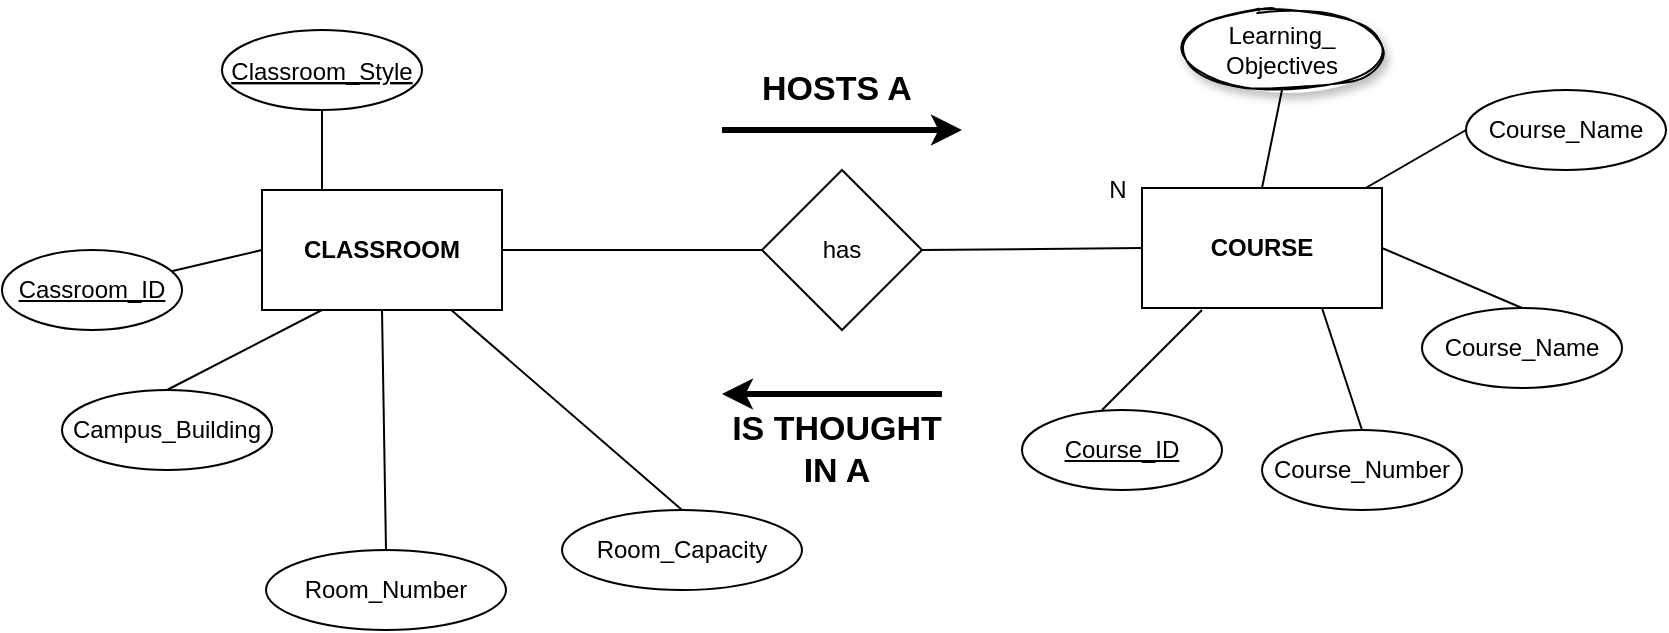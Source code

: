 <mxfile version="14.0.1" type="github">
  <diagram id="FDvBxADv8N06hc_olc51" name="Page-1">
    <mxGraphModel dx="1038" dy="491" grid="1" gridSize="10" guides="1" tooltips="1" connect="1" arrows="1" fold="1" page="1" pageScale="1" pageWidth="850" pageHeight="1100" math="0" shadow="0">
      <root>
        <mxCell id="0" />
        <mxCell id="1" parent="0" />
        <mxCell id="1JErVeD1ttZ6OdPishEA-1" value="CLASSROOM" style="rounded=0;whiteSpace=wrap;html=1;fontStyle=1" parent="1" vertex="1">
          <mxGeometry x="148" y="310" width="120" height="60" as="geometry" />
        </mxCell>
        <mxCell id="1JErVeD1ttZ6OdPishEA-2" value="COURSE" style="rounded=0;whiteSpace=wrap;html=1;fontStyle=1" parent="1" vertex="1">
          <mxGeometry x="588" y="309" width="120" height="60" as="geometry" />
        </mxCell>
        <mxCell id="1JErVeD1ttZ6OdPishEA-3" value="&lt;u&gt;Cassroom_ID&lt;/u&gt;" style="ellipse;whiteSpace=wrap;html=1;" parent="1" vertex="1">
          <mxGeometry x="18" y="340" width="90" height="40" as="geometry" />
        </mxCell>
        <mxCell id="1JErVeD1ttZ6OdPishEA-4" value="" style="endArrow=none;html=1;" parent="1" source="1JErVeD1ttZ6OdPishEA-3" edge="1">
          <mxGeometry width="50" height="50" relative="1" as="geometry">
            <mxPoint x="98" y="390" as="sourcePoint" />
            <mxPoint x="148" y="340" as="targetPoint" />
          </mxGeometry>
        </mxCell>
        <mxCell id="M33G9GwXgaiTnWeXT5Mb-1" value="Campus_Building" style="ellipse;whiteSpace=wrap;html=1;" parent="1" vertex="1">
          <mxGeometry x="48" y="410" width="105" height="40" as="geometry" />
        </mxCell>
        <mxCell id="M33G9GwXgaiTnWeXT5Mb-2" value="" style="endArrow=none;html=1;exitX=0.5;exitY=0;exitDx=0;exitDy=0;entryX=0.25;entryY=1;entryDx=0;entryDy=0;" parent="1" source="M33G9GwXgaiTnWeXT5Mb-1" target="1JErVeD1ttZ6OdPishEA-1" edge="1">
          <mxGeometry width="50" height="50" relative="1" as="geometry">
            <mxPoint x="92.8" y="410.18" as="sourcePoint" />
            <mxPoint x="158" y="350" as="targetPoint" />
          </mxGeometry>
        </mxCell>
        <mxCell id="M33G9GwXgaiTnWeXT5Mb-3" value="Room_Number" style="ellipse;whiteSpace=wrap;html=1;" parent="1" vertex="1">
          <mxGeometry x="150" y="490" width="120" height="40" as="geometry" />
        </mxCell>
        <mxCell id="M33G9GwXgaiTnWeXT5Mb-4" value="Room_Capacity" style="ellipse;whiteSpace=wrap;html=1;" parent="1" vertex="1">
          <mxGeometry x="298" y="470" width="120" height="40" as="geometry" />
        </mxCell>
        <mxCell id="M33G9GwXgaiTnWeXT5Mb-6" value="Classroom_Style" style="ellipse;align=center;fontStyle=4;sketch=0;shadow=0;" parent="1" vertex="1">
          <mxGeometry x="128" y="230" width="100" height="40" as="geometry" />
        </mxCell>
        <mxCell id="M33G9GwXgaiTnWeXT5Mb-7" value="" style="endArrow=none;html=1;exitX=0.25;exitY=0;exitDx=0;exitDy=0;" parent="1" source="1JErVeD1ttZ6OdPishEA-1" target="M33G9GwXgaiTnWeXT5Mb-6" edge="1">
          <mxGeometry width="50" height="50" relative="1" as="geometry">
            <mxPoint x="68" y="350" as="sourcePoint" />
            <mxPoint x="118" y="300" as="targetPoint" />
          </mxGeometry>
        </mxCell>
        <mxCell id="M33G9GwXgaiTnWeXT5Mb-8" value="" style="endArrow=none;html=1;entryX=0.5;entryY=0;entryDx=0;entryDy=0;" parent="1" source="1JErVeD1ttZ6OdPishEA-1" target="M33G9GwXgaiTnWeXT5Mb-4" edge="1">
          <mxGeometry width="50" height="50" relative="1" as="geometry">
            <mxPoint x="268" y="370" as="sourcePoint" />
            <mxPoint x="318" y="320" as="targetPoint" />
          </mxGeometry>
        </mxCell>
        <mxCell id="M33G9GwXgaiTnWeXT5Mb-9" value="" style="endArrow=none;html=1;entryX=0.5;entryY=0;entryDx=0;entryDy=0;exitX=0.5;exitY=1;exitDx=0;exitDy=0;" parent="1" source="1JErVeD1ttZ6OdPishEA-1" target="M33G9GwXgaiTnWeXT5Mb-3" edge="1">
          <mxGeometry width="50" height="50" relative="1" as="geometry">
            <mxPoint x="-42" y="360" as="sourcePoint" />
            <mxPoint x="8" y="310" as="targetPoint" />
          </mxGeometry>
        </mxCell>
        <mxCell id="M1ChuYbSMDmC6COE1VBh-1" value="has" style="rhombus;whiteSpace=wrap;html=1;" vertex="1" parent="1">
          <mxGeometry x="398" y="300" width="80" height="80" as="geometry" />
        </mxCell>
        <mxCell id="M1ChuYbSMDmC6COE1VBh-2" value="" style="endArrow=none;html=1;entryX=0;entryY=0.5;entryDx=0;entryDy=0;exitX=1;exitY=0.5;exitDx=0;exitDy=0;" edge="1" parent="1" source="1JErVeD1ttZ6OdPishEA-1" target="M1ChuYbSMDmC6COE1VBh-1">
          <mxGeometry width="50" height="50" relative="1" as="geometry">
            <mxPoint x="308" y="380" as="sourcePoint" />
            <mxPoint x="358" y="330" as="targetPoint" />
          </mxGeometry>
        </mxCell>
        <mxCell id="M1ChuYbSMDmC6COE1VBh-3" value="" style="endArrow=none;html=1;entryX=0;entryY=0.5;entryDx=0;entryDy=0;exitX=1;exitY=0.5;exitDx=0;exitDy=0;" edge="1" parent="1" source="M1ChuYbSMDmC6COE1VBh-1" target="1JErVeD1ttZ6OdPishEA-2">
          <mxGeometry width="50" height="50" relative="1" as="geometry">
            <mxPoint x="578" y="370" as="sourcePoint" />
            <mxPoint x="628" y="320" as="targetPoint" />
          </mxGeometry>
        </mxCell>
        <mxCell id="M1ChuYbSMDmC6COE1VBh-4" value="" style="endArrow=classic;html=1;strokeWidth=3;" edge="1" parent="1">
          <mxGeometry width="50" height="50" relative="1" as="geometry">
            <mxPoint x="378" y="280" as="sourcePoint" />
            <mxPoint x="498" y="280" as="targetPoint" />
          </mxGeometry>
        </mxCell>
        <mxCell id="M1ChuYbSMDmC6COE1VBh-5" value="HOSTS A" style="text;html=1;strokeColor=none;fillColor=none;align=center;verticalAlign=middle;whiteSpace=wrap;rounded=0;fontStyle=1;fontSize=17;" vertex="1" parent="1">
          <mxGeometry x="393" y="250" width="85" height="20" as="geometry" />
        </mxCell>
        <mxCell id="M1ChuYbSMDmC6COE1VBh-6" value="" style="endArrow=classic;html=1;strokeWidth=3;" edge="1" parent="1">
          <mxGeometry width="50" height="50" relative="1" as="geometry">
            <mxPoint x="488" y="412" as="sourcePoint" />
            <mxPoint x="378" y="412" as="targetPoint" />
          </mxGeometry>
        </mxCell>
        <mxCell id="M1ChuYbSMDmC6COE1VBh-7" value="IS THOUGHT &lt;br&gt;IN A" style="text;html=1;strokeColor=none;fillColor=none;align=center;verticalAlign=middle;whiteSpace=wrap;rounded=0;fontStyle=1;fontSize=17;" vertex="1" parent="1">
          <mxGeometry x="363" y="430" width="145" height="20" as="geometry" />
        </mxCell>
        <mxCell id="M1ChuYbSMDmC6COE1VBh-8" value="Course_Number" style="ellipse;whiteSpace=wrap;html=1;align=center;fontSize=12;" vertex="1" parent="1">
          <mxGeometry x="648" y="430" width="100" height="40" as="geometry" />
        </mxCell>
        <mxCell id="M1ChuYbSMDmC6COE1VBh-9" value="Course_ID" style="ellipse;whiteSpace=wrap;html=1;align=center;fontStyle=4;fontSize=12;" vertex="1" parent="1">
          <mxGeometry x="528" y="420" width="100" height="40" as="geometry" />
        </mxCell>
        <mxCell id="M1ChuYbSMDmC6COE1VBh-10" value="" style="endArrow=none;html=1;strokeWidth=1;fontSize=9;" edge="1" parent="1">
          <mxGeometry width="50" height="50" relative="1" as="geometry">
            <mxPoint x="568" y="420" as="sourcePoint" />
            <mxPoint x="618" y="370" as="targetPoint" />
          </mxGeometry>
        </mxCell>
        <mxCell id="M1ChuYbSMDmC6COE1VBh-11" value="Course_Name" style="ellipse;whiteSpace=wrap;html=1;align=center;fontSize=12;" vertex="1" parent="1">
          <mxGeometry x="728" y="369" width="100" height="40" as="geometry" />
        </mxCell>
        <mxCell id="M1ChuYbSMDmC6COE1VBh-12" value="" style="endArrow=none;html=1;strokeWidth=1;fontSize=12;entryX=0.5;entryY=0;entryDx=0;entryDy=0;exitX=1;exitY=0.5;exitDx=0;exitDy=0;" edge="1" parent="1" source="1JErVeD1ttZ6OdPishEA-2" target="M1ChuYbSMDmC6COE1VBh-11">
          <mxGeometry width="50" height="50" relative="1" as="geometry">
            <mxPoint x="618" y="290" as="sourcePoint" />
            <mxPoint x="668" y="240" as="targetPoint" />
          </mxGeometry>
        </mxCell>
        <mxCell id="M1ChuYbSMDmC6COE1VBh-13" value="&lt;div&gt;Learning_&lt;/div&gt;&lt;div&gt;Objectives&lt;/div&gt;" style="ellipse;whiteSpace=wrap;html=1;align=center;fontSize=12;shadow=1;sketch=1;" vertex="1" parent="1">
          <mxGeometry x="608" y="220" width="100" height="40" as="geometry" />
        </mxCell>
        <mxCell id="M1ChuYbSMDmC6COE1VBh-14" value="" style="endArrow=none;html=1;strokeWidth=1;fontSize=12;entryX=0.5;entryY=1;entryDx=0;entryDy=0;exitX=0.5;exitY=0;exitDx=0;exitDy=0;" edge="1" parent="1" source="1JErVeD1ttZ6OdPishEA-2" target="M1ChuYbSMDmC6COE1VBh-13">
          <mxGeometry width="50" height="50" relative="1" as="geometry">
            <mxPoint x="590" y="330" as="sourcePoint" />
            <mxPoint x="640" y="280" as="targetPoint" />
          </mxGeometry>
        </mxCell>
        <mxCell id="M1ChuYbSMDmC6COE1VBh-15" value="" style="endArrow=none;html=1;strokeWidth=1;fontSize=12;exitX=0.5;exitY=0;exitDx=0;exitDy=0;entryX=0.75;entryY=1;entryDx=0;entryDy=0;" edge="1" parent="1" source="M1ChuYbSMDmC6COE1VBh-8" target="1JErVeD1ttZ6OdPishEA-2">
          <mxGeometry width="50" height="50" relative="1" as="geometry">
            <mxPoint x="650" y="420" as="sourcePoint" />
            <mxPoint x="700" y="370" as="targetPoint" />
          </mxGeometry>
        </mxCell>
        <mxCell id="M1ChuYbSMDmC6COE1VBh-16" value="N" style="text;html=1;strokeColor=none;fillColor=none;align=center;verticalAlign=middle;whiteSpace=wrap;rounded=0;shadow=0;sketch=0;fontSize=12;" vertex="1" parent="1">
          <mxGeometry x="556" y="300" width="40" height="20" as="geometry" />
        </mxCell>
        <mxCell id="M1ChuYbSMDmC6COE1VBh-17" value="Course_Name" style="ellipse;whiteSpace=wrap;html=1;align=center;fontSize=12;" vertex="1" parent="1">
          <mxGeometry x="750" y="260" width="100" height="40" as="geometry" />
        </mxCell>
        <mxCell id="M1ChuYbSMDmC6COE1VBh-18" value="" style="endArrow=none;html=1;strokeWidth=1;fontSize=12;entryX=0;entryY=0.5;entryDx=0;entryDy=0;" edge="1" parent="1" source="1JErVeD1ttZ6OdPishEA-2" target="M1ChuYbSMDmC6COE1VBh-17">
          <mxGeometry width="50" height="50" relative="1" as="geometry">
            <mxPoint x="710" y="340" as="sourcePoint" />
            <mxPoint x="760" y="290" as="targetPoint" />
          </mxGeometry>
        </mxCell>
      </root>
    </mxGraphModel>
  </diagram>
</mxfile>
